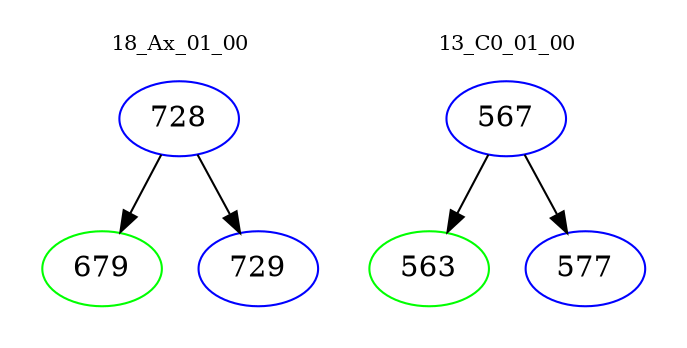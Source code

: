 digraph{
subgraph cluster_0 {
color = white
label = "18_Ax_01_00";
fontsize=10;
T0_728 [label="728", color="blue"]
T0_728 -> T0_679 [color="black"]
T0_679 [label="679", color="green"]
T0_728 -> T0_729 [color="black"]
T0_729 [label="729", color="blue"]
}
subgraph cluster_1 {
color = white
label = "13_C0_01_00";
fontsize=10;
T1_567 [label="567", color="blue"]
T1_567 -> T1_563 [color="black"]
T1_563 [label="563", color="green"]
T1_567 -> T1_577 [color="black"]
T1_577 [label="577", color="blue"]
}
}
